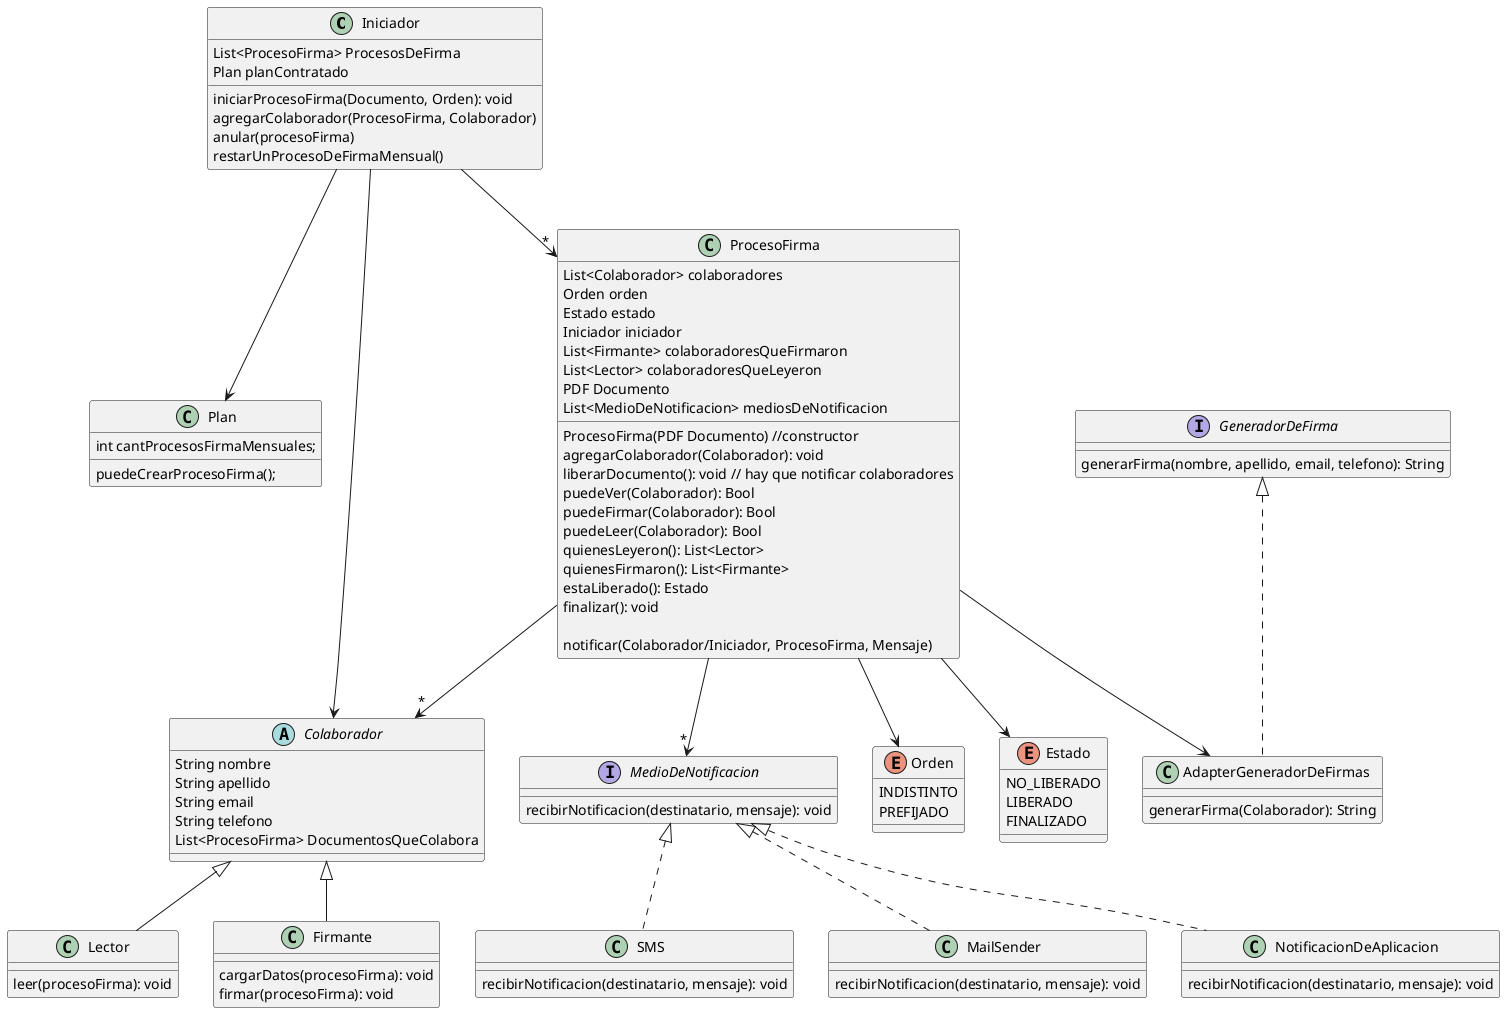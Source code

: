 @startuml
'https://plantuml.com/class-diagram

class Iniciador{
    List<ProcesoFirma> ProcesosDeFirma
    Plan planContratado
    iniciarProcesoFirma(Documento, Orden): void
    agregarColaborador(ProcesoFirma, Colaborador)
    anular(procesoFirma)
    restarUnProcesoDeFirmaMensual()
}

Iniciador -->"*" ProcesoFirma
Iniciador --> Plan
Iniciador --> Colaborador

' Planes: Plata, bronce, oro. para cada uno se hará
' una instancia del objeto/class Plan
class Plan{
    int cantProcesosFirmaMensuales;
    puedeCrearProcesoFirma();
}


class ProcesoFirma{
    List<Colaborador> colaboradores
    Orden orden
    Estado estado
    Iniciador iniciador
    List<Firmante> colaboradoresQueFirmaron
    List<Lector> colaboradoresQueLeyeron
    PDF Documento
    List<MedioDeNotificacion> mediosDeNotificacion

    ProcesoFirma(PDF Documento) //constructor
    agregarColaborador(Colaborador): void
    liberarDocumento(): void // hay que notificar colaboradores
    puedeVer(Colaborador): Bool
    puedeFirmar(Colaborador): Bool
    puedeLeer(Colaborador): Bool
    quienesLeyeron(): List<Lector>
    quienesFirmaron(): List<Firmante>
    estaLiberado(): Estado
    finalizar(): void

    notificar(Colaborador/Iniciador, ProcesoFirma, Mensaje)
}

ProcesoFirma --> Orden
ProcesoFirma --> Estado
ProcesoFirma -->"*" Colaborador
ProcesoFirma --> AdapterGeneradorDeFirmas

interface GeneradorDeFirma{
    generarFirma(nombre, apellido, email, telefono): String
}

class AdapterGeneradorDeFirmas implements GeneradorDeFirma{
    generarFirma(Colaborador): String
}

enum Orden{
    INDISTINTO
    PREFIJADO
}

enum Estado{
    NO_LIBERADO
    LIBERADO
    FINALIZADO
}

abstract Colaborador{
    String nombre
    String apellido
    String email
    String telefono
    List<ProcesoFirma> DocumentosQueColabora
}

class Firmante extends Colaborador{
    cargarDatos(procesoFirma): void
    firmar(procesoFirma): void
}

class Lector extends Colaborador{
    leer(procesoFirma): void
}

ProcesoFirma -->"*" MedioDeNotificacion

interface MedioDeNotificacion{
    recibirNotificacion(destinatario, mensaje): void
}

class MailSender implements MedioDeNotificacion{
    recibirNotificacion(destinatario, mensaje): void
}

class NotificacionDeAplicacion implements MedioDeNotificacion{
    recibirNotificacion(destinatario, mensaje): void
}

class SMS implements MedioDeNotificacion{
    recibirNotificacion(destinatario, mensaje): void
}

@enduml